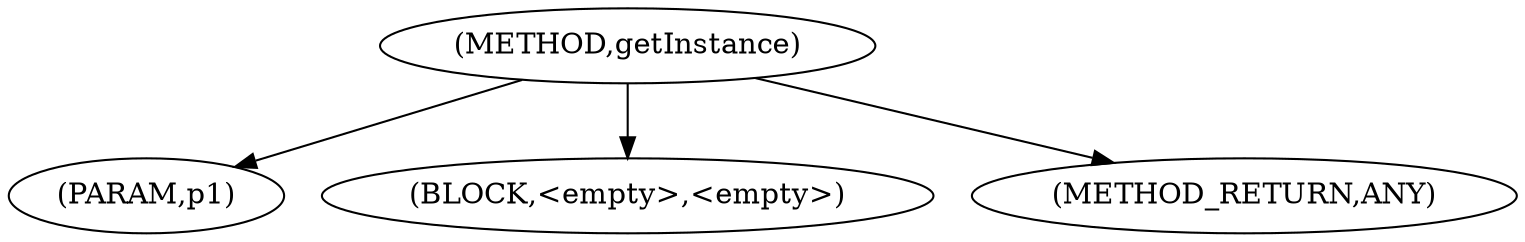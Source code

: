 digraph "getInstance" {  
"571" [label = <(METHOD,getInstance)> ]
"572" [label = <(PARAM,p1)> ]
"573" [label = <(BLOCK,&lt;empty&gt;,&lt;empty&gt;)> ]
"574" [label = <(METHOD_RETURN,ANY)> ]
  "571" -> "572" 
  "571" -> "573" 
  "571" -> "574" 
}
